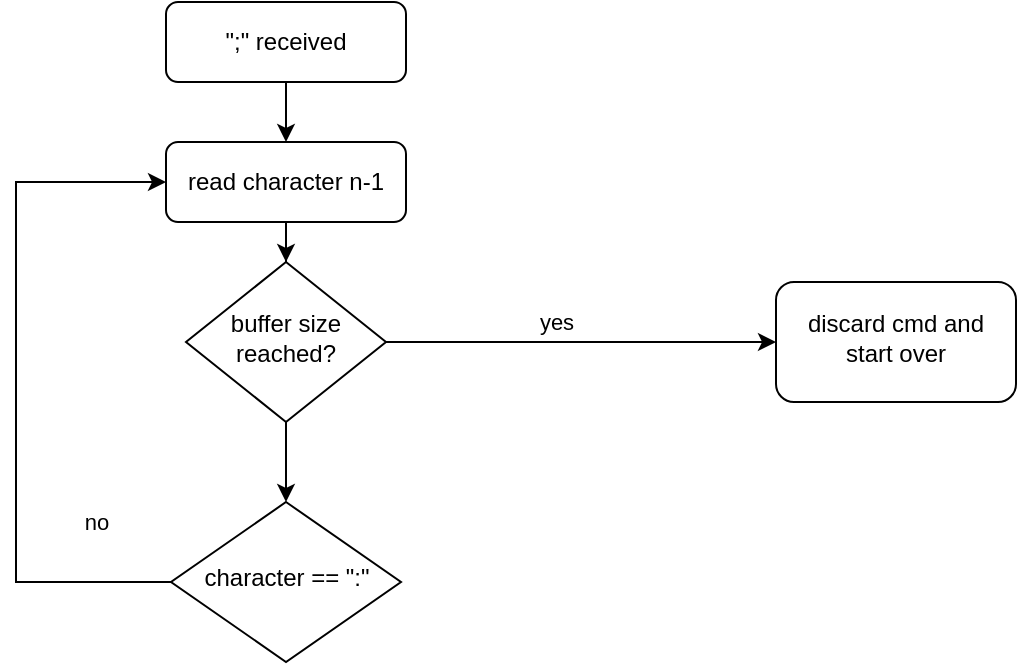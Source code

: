 <mxfile version="21.0.10" type="github">
  <diagram id="C5RBs43oDa-KdzZeNtuy" name="Page-1">
    <mxGraphModel dx="1434" dy="796" grid="1" gridSize="10" guides="1" tooltips="1" connect="1" arrows="1" fold="1" page="1" pageScale="1" pageWidth="827" pageHeight="1169" math="0" shadow="0">
      <root>
        <mxCell id="WIyWlLk6GJQsqaUBKTNV-0" />
        <mxCell id="WIyWlLk6GJQsqaUBKTNV-1" parent="WIyWlLk6GJQsqaUBKTNV-0" />
        <mxCell id="tKl-ofc2h4D_YeF8aUUG-2" value="" style="edgeStyle=orthogonalEdgeStyle;rounded=0;orthogonalLoop=1;jettySize=auto;html=1;" edge="1" parent="WIyWlLk6GJQsqaUBKTNV-1" source="WIyWlLk6GJQsqaUBKTNV-3" target="tKl-ofc2h4D_YeF8aUUG-1">
          <mxGeometry relative="1" as="geometry" />
        </mxCell>
        <mxCell id="WIyWlLk6GJQsqaUBKTNV-3" value="&quot;;&quot; received" style="rounded=1;whiteSpace=wrap;html=1;fontSize=12;glass=0;strokeWidth=1;shadow=0;" parent="WIyWlLk6GJQsqaUBKTNV-1" vertex="1">
          <mxGeometry x="165" y="40" width="120" height="40" as="geometry" />
        </mxCell>
        <mxCell id="tKl-ofc2h4D_YeF8aUUG-7" value="" style="edgeStyle=orthogonalEdgeStyle;rounded=0;orthogonalLoop=1;jettySize=auto;html=1;" edge="1" parent="WIyWlLk6GJQsqaUBKTNV-1" source="WIyWlLk6GJQsqaUBKTNV-10" target="tKl-ofc2h4D_YeF8aUUG-6">
          <mxGeometry relative="1" as="geometry" />
        </mxCell>
        <mxCell id="tKl-ofc2h4D_YeF8aUUG-9" value="yes" style="edgeLabel;html=1;align=center;verticalAlign=middle;resizable=0;points=[];" vertex="1" connectable="0" parent="tKl-ofc2h4D_YeF8aUUG-7">
          <mxGeometry x="-0.221" y="-4" relative="1" as="geometry">
            <mxPoint x="9" y="-14" as="offset" />
          </mxGeometry>
        </mxCell>
        <mxCell id="tKl-ofc2h4D_YeF8aUUG-11" value="" style="edgeStyle=orthogonalEdgeStyle;rounded=0;orthogonalLoop=1;jettySize=auto;html=1;" edge="1" parent="WIyWlLk6GJQsqaUBKTNV-1" source="WIyWlLk6GJQsqaUBKTNV-10" target="tKl-ofc2h4D_YeF8aUUG-10">
          <mxGeometry relative="1" as="geometry" />
        </mxCell>
        <mxCell id="WIyWlLk6GJQsqaUBKTNV-10" value="buffer size reached?" style="rhombus;whiteSpace=wrap;html=1;shadow=0;fontFamily=Helvetica;fontSize=12;align=center;strokeWidth=1;spacing=6;spacingTop=-4;" parent="WIyWlLk6GJQsqaUBKTNV-1" vertex="1">
          <mxGeometry x="175" y="170" width="100" height="80" as="geometry" />
        </mxCell>
        <mxCell id="tKl-ofc2h4D_YeF8aUUG-8" value="" style="edgeStyle=orthogonalEdgeStyle;rounded=0;orthogonalLoop=1;jettySize=auto;html=1;" edge="1" parent="WIyWlLk6GJQsqaUBKTNV-1" source="tKl-ofc2h4D_YeF8aUUG-1" target="WIyWlLk6GJQsqaUBKTNV-10">
          <mxGeometry relative="1" as="geometry" />
        </mxCell>
        <mxCell id="tKl-ofc2h4D_YeF8aUUG-1" value="read character n-1" style="rounded=1;whiteSpace=wrap;html=1;fontSize=12;glass=0;strokeWidth=1;shadow=0;direction=west;" vertex="1" parent="WIyWlLk6GJQsqaUBKTNV-1">
          <mxGeometry x="165" y="110" width="120" height="40" as="geometry" />
        </mxCell>
        <mxCell id="tKl-ofc2h4D_YeF8aUUG-6" value="discard cmd and start over" style="rounded=1;whiteSpace=wrap;html=1;shadow=0;strokeWidth=1;spacing=6;spacingTop=-4;" vertex="1" parent="WIyWlLk6GJQsqaUBKTNV-1">
          <mxGeometry x="470" y="180" width="120" height="60" as="geometry" />
        </mxCell>
        <mxCell id="tKl-ofc2h4D_YeF8aUUG-12" style="edgeStyle=orthogonalEdgeStyle;rounded=0;orthogonalLoop=1;jettySize=auto;html=1;entryX=1;entryY=0.5;entryDx=0;entryDy=0;exitX=0;exitY=0.5;exitDx=0;exitDy=0;" edge="1" parent="WIyWlLk6GJQsqaUBKTNV-1" source="tKl-ofc2h4D_YeF8aUUG-10" target="tKl-ofc2h4D_YeF8aUUG-1">
          <mxGeometry relative="1" as="geometry">
            <Array as="points">
              <mxPoint x="90" y="330" />
              <mxPoint x="90" y="130" />
            </Array>
          </mxGeometry>
        </mxCell>
        <mxCell id="tKl-ofc2h4D_YeF8aUUG-13" value="no" style="edgeLabel;html=1;align=center;verticalAlign=middle;resizable=0;points=[];" vertex="1" connectable="0" parent="tKl-ofc2h4D_YeF8aUUG-12">
          <mxGeometry x="-0.413" y="1" relative="1" as="geometry">
            <mxPoint x="41" y="-4" as="offset" />
          </mxGeometry>
        </mxCell>
        <mxCell id="tKl-ofc2h4D_YeF8aUUG-10" value="character == &quot;:&quot;" style="rhombus;whiteSpace=wrap;html=1;shadow=0;strokeWidth=1;spacing=6;spacingTop=-4;" vertex="1" parent="WIyWlLk6GJQsqaUBKTNV-1">
          <mxGeometry x="167.5" y="290" width="115" height="80" as="geometry" />
        </mxCell>
      </root>
    </mxGraphModel>
  </diagram>
</mxfile>
